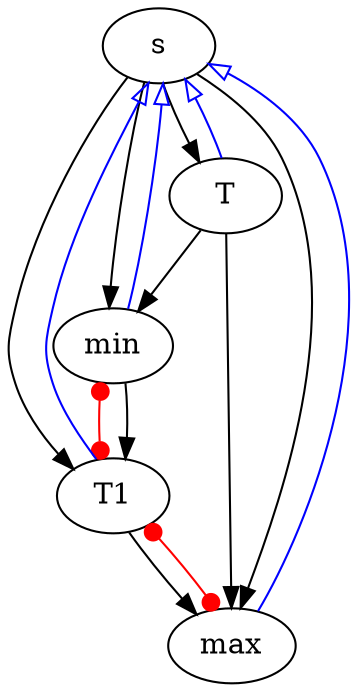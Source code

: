 digraph {
  "s";
  "min";
  "T";
  "max";
  "T1";
T1 -> max
T1 -> max["color"="red", "dir"="both", "arrowtail"="dot", "arrowhead"="dot"]
s -> T
s -> min
T -> min
max -> s["color"="blue", "arrowhead"="onormal"]
min -> s["color"="blue", "arrowhead"="onormal"]
min -> T1["color"="red", "dir"="both", "arrowtail"="dot", "arrowhead"="dot"]
s -> max
T -> s["color"="blue", "arrowhead"="onormal"]
T -> max
min -> T1
s -> T1
T1 -> s["color"="blue", "arrowhead"="onormal"]

}
